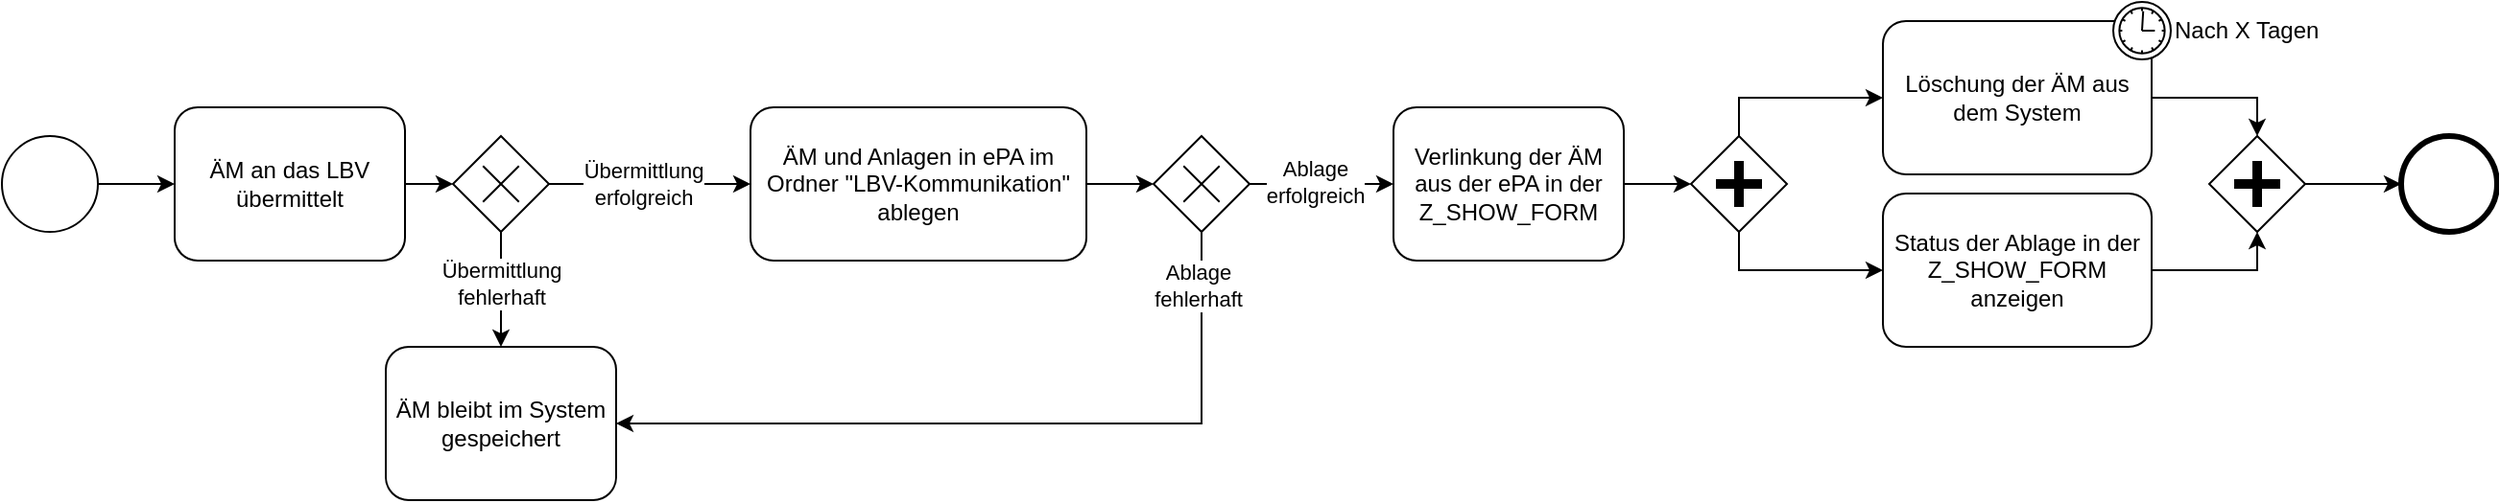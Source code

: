 <mxfile version="24.5.2" type="github">
  <diagram name="Page-1" id="2a216829-ef6e-dabb-86c1-c78162f3ba2b">
    <mxGraphModel dx="1678" dy="921" grid="1" gridSize="10" guides="1" tooltips="1" connect="1" arrows="1" fold="1" page="1" pageScale="1" pageWidth="850" pageHeight="1100" background="none" math="0" shadow="0">
      <root>
        <mxCell id="0" />
        <mxCell id="1" parent="0" />
        <mxCell id="Mal8dIEOFkEgRGjR7OBq-80" style="edgeStyle=orthogonalEdgeStyle;rounded=0;orthogonalLoop=1;jettySize=auto;html=1;" edge="1" parent="1" source="Mal8dIEOFkEgRGjR7OBq-1" target="Mal8dIEOFkEgRGjR7OBq-2">
          <mxGeometry relative="1" as="geometry" />
        </mxCell>
        <mxCell id="Mal8dIEOFkEgRGjR7OBq-1" value="" style="shape=mxgraph.bpmn.shape;html=1;verticalLabelPosition=bottom;labelBackgroundColor=#ffffff;verticalAlign=top;perimeter=ellipsePerimeter;outline=standard;symbol=general;" vertex="1" parent="1">
          <mxGeometry x="100" y="110" width="50" height="50" as="geometry" />
        </mxCell>
        <mxCell id="Mal8dIEOFkEgRGjR7OBq-40" style="edgeStyle=orthogonalEdgeStyle;rounded=0;orthogonalLoop=1;jettySize=auto;html=1;" edge="1" parent="1" source="Mal8dIEOFkEgRGjR7OBq-2" target="Mal8dIEOFkEgRGjR7OBq-32">
          <mxGeometry relative="1" as="geometry" />
        </mxCell>
        <mxCell id="Mal8dIEOFkEgRGjR7OBq-2" value="ÄM an das LBV übermittelt" style="shape=ext;rounded=1;html=1;whiteSpace=wrap;" vertex="1" parent="1">
          <mxGeometry x="190" y="95" width="120" height="80" as="geometry" />
        </mxCell>
        <mxCell id="Mal8dIEOFkEgRGjR7OBq-9" style="edgeStyle=orthogonalEdgeStyle;rounded=0;orthogonalLoop=1;jettySize=auto;html=1;" edge="1" parent="1">
          <mxGeometry relative="1" as="geometry">
            <mxPoint x="360" y="220" as="targetPoint" />
            <mxPoint x="360" y="160" as="sourcePoint" />
          </mxGeometry>
        </mxCell>
        <mxCell id="Mal8dIEOFkEgRGjR7OBq-10" value="Übermittlung&lt;div&gt;fehlerhaft&lt;/div&gt;" style="edgeLabel;html=1;align=center;verticalAlign=middle;resizable=0;points=[];" vertex="1" connectable="0" parent="Mal8dIEOFkEgRGjR7OBq-9">
          <mxGeometry x="-0.107" relative="1" as="geometry">
            <mxPoint as="offset" />
          </mxGeometry>
        </mxCell>
        <mxCell id="Mal8dIEOFkEgRGjR7OBq-44" style="edgeStyle=orthogonalEdgeStyle;rounded=0;orthogonalLoop=1;jettySize=auto;html=1;entryX=0;entryY=0.5;entryDx=0;entryDy=0;" edge="1" parent="1" source="Mal8dIEOFkEgRGjR7OBq-7" target="Mal8dIEOFkEgRGjR7OBq-35">
          <mxGeometry relative="1" as="geometry" />
        </mxCell>
        <mxCell id="Mal8dIEOFkEgRGjR7OBq-7" value="ÄM und Anlagen in ePA im Ordner &quot;LBV-Kommunikation&quot; ablegen" style="shape=ext;rounded=1;html=1;whiteSpace=wrap;" vertex="1" parent="1">
          <mxGeometry x="490" y="95" width="175" height="80" as="geometry" />
        </mxCell>
        <mxCell id="Mal8dIEOFkEgRGjR7OBq-53" style="edgeStyle=orthogonalEdgeStyle;rounded=0;orthogonalLoop=1;jettySize=auto;html=1;entryX=0;entryY=0.5;entryDx=0;entryDy=0;" edge="1" parent="1" source="Mal8dIEOFkEgRGjR7OBq-17" target="Mal8dIEOFkEgRGjR7OBq-51">
          <mxGeometry relative="1" as="geometry" />
        </mxCell>
        <mxCell id="Mal8dIEOFkEgRGjR7OBq-17" value="Verlinkung der ÄM aus der ePA in der Z_SHOW_FORM" style="shape=ext;rounded=1;html=1;whiteSpace=wrap;" vertex="1" parent="1">
          <mxGeometry x="825" y="95" width="120" height="80" as="geometry" />
        </mxCell>
        <mxCell id="Mal8dIEOFkEgRGjR7OBq-19" value="ÄM bleibt im System gespeichert" style="shape=ext;rounded=1;html=1;whiteSpace=wrap;" vertex="1" parent="1">
          <mxGeometry x="300" y="220" width="120" height="80" as="geometry" />
        </mxCell>
        <mxCell id="Mal8dIEOFkEgRGjR7OBq-76" style="edgeStyle=orthogonalEdgeStyle;rounded=0;orthogonalLoop=1;jettySize=auto;html=1;entryX=0.5;entryY=1;entryDx=0;entryDy=0;" edge="1" parent="1" source="Mal8dIEOFkEgRGjR7OBq-24" target="Mal8dIEOFkEgRGjR7OBq-73">
          <mxGeometry relative="1" as="geometry" />
        </mxCell>
        <mxCell id="Mal8dIEOFkEgRGjR7OBq-24" value="Status der Ablage in der Z_SHOW_FORM anzeigen" style="shape=ext;rounded=1;html=1;whiteSpace=wrap;" vertex="1" parent="1">
          <mxGeometry x="1080" y="140" width="140" height="80" as="geometry" />
        </mxCell>
        <mxCell id="Mal8dIEOFkEgRGjR7OBq-31" value="" style="group" vertex="1" connectable="0" parent="1">
          <mxGeometry x="335" y="110" width="50" height="50" as="geometry" />
        </mxCell>
        <mxCell id="Mal8dIEOFkEgRGjR7OBq-32" value="" style="rhombus;whiteSpace=wrap;html=1;" vertex="1" parent="Mal8dIEOFkEgRGjR7OBq-31">
          <mxGeometry width="50" height="50" as="geometry" />
        </mxCell>
        <mxCell id="Mal8dIEOFkEgRGjR7OBq-33" value="" style="shape=mxgraph.sysml.x;" vertex="1" parent="Mal8dIEOFkEgRGjR7OBq-31">
          <mxGeometry x="15.625" y="15.625" width="18.75" height="18.75" as="geometry" />
        </mxCell>
        <mxCell id="Mal8dIEOFkEgRGjR7OBq-34" value="" style="group" vertex="1" connectable="0" parent="1">
          <mxGeometry x="700" y="110" width="50" height="50" as="geometry" />
        </mxCell>
        <mxCell id="Mal8dIEOFkEgRGjR7OBq-35" value="" style="rhombus;whiteSpace=wrap;html=1;" vertex="1" parent="Mal8dIEOFkEgRGjR7OBq-34">
          <mxGeometry width="50" height="50" as="geometry" />
        </mxCell>
        <mxCell id="Mal8dIEOFkEgRGjR7OBq-36" value="" style="shape=mxgraph.sysml.x;" vertex="1" parent="Mal8dIEOFkEgRGjR7OBq-34">
          <mxGeometry x="15.625" y="15.625" width="18.75" height="18.75" as="geometry" />
        </mxCell>
        <mxCell id="Mal8dIEOFkEgRGjR7OBq-78" style="edgeStyle=orthogonalEdgeStyle;rounded=0;orthogonalLoop=1;jettySize=auto;html=1;entryX=0.5;entryY=0;entryDx=0;entryDy=0;" edge="1" parent="1" source="Mal8dIEOFkEgRGjR7OBq-38" target="Mal8dIEOFkEgRGjR7OBq-73">
          <mxGeometry relative="1" as="geometry" />
        </mxCell>
        <mxCell id="Mal8dIEOFkEgRGjR7OBq-38" value="Löschung der ÄM aus dem System" style="shape=ext;rounded=1;html=1;whiteSpace=wrap;" vertex="1" parent="1">
          <mxGeometry x="1080" y="50" width="140" height="80" as="geometry" />
        </mxCell>
        <mxCell id="Mal8dIEOFkEgRGjR7OBq-41" style="edgeStyle=orthogonalEdgeStyle;rounded=0;orthogonalLoop=1;jettySize=auto;html=1;entryX=0;entryY=0.5;entryDx=0;entryDy=0;" edge="1" parent="1" source="Mal8dIEOFkEgRGjR7OBq-32" target="Mal8dIEOFkEgRGjR7OBq-7">
          <mxGeometry relative="1" as="geometry" />
        </mxCell>
        <mxCell id="Mal8dIEOFkEgRGjR7OBq-42" value="Übermittlung&lt;div&gt;erfolgreich&lt;/div&gt;" style="edgeLabel;html=1;align=center;verticalAlign=middle;resizable=0;points=[];" vertex="1" connectable="0" parent="Mal8dIEOFkEgRGjR7OBq-41">
          <mxGeometry x="-0.075" relative="1" as="geometry">
            <mxPoint as="offset" />
          </mxGeometry>
        </mxCell>
        <mxCell id="Mal8dIEOFkEgRGjR7OBq-46" style="edgeStyle=orthogonalEdgeStyle;rounded=0;orthogonalLoop=1;jettySize=auto;html=1;entryX=0;entryY=0.5;entryDx=0;entryDy=0;" edge="1" parent="1" source="Mal8dIEOFkEgRGjR7OBq-35" target="Mal8dIEOFkEgRGjR7OBq-17">
          <mxGeometry relative="1" as="geometry" />
        </mxCell>
        <mxCell id="Mal8dIEOFkEgRGjR7OBq-48" value="Ablage&lt;div&gt;erfolgreich&lt;/div&gt;" style="edgeLabel;html=1;align=center;verticalAlign=middle;resizable=0;points=[];" vertex="1" connectable="0" parent="Mal8dIEOFkEgRGjR7OBq-46">
          <mxGeometry x="-0.093" y="1" relative="1" as="geometry">
            <mxPoint as="offset" />
          </mxGeometry>
        </mxCell>
        <mxCell id="Mal8dIEOFkEgRGjR7OBq-55" style="edgeStyle=orthogonalEdgeStyle;rounded=0;orthogonalLoop=1;jettySize=auto;html=1;entryX=0;entryY=0.5;entryDx=0;entryDy=0;" edge="1" parent="1" source="Mal8dIEOFkEgRGjR7OBq-51" target="Mal8dIEOFkEgRGjR7OBq-38">
          <mxGeometry relative="1" as="geometry">
            <Array as="points">
              <mxPoint x="1005" y="90" />
            </Array>
          </mxGeometry>
        </mxCell>
        <mxCell id="Mal8dIEOFkEgRGjR7OBq-56" style="edgeStyle=orthogonalEdgeStyle;rounded=0;orthogonalLoop=1;jettySize=auto;html=1;entryX=0;entryY=0.5;entryDx=0;entryDy=0;" edge="1" parent="1" source="Mal8dIEOFkEgRGjR7OBq-51" target="Mal8dIEOFkEgRGjR7OBq-24">
          <mxGeometry relative="1" as="geometry">
            <Array as="points">
              <mxPoint x="1005" y="180" />
            </Array>
          </mxGeometry>
        </mxCell>
        <mxCell id="Mal8dIEOFkEgRGjR7OBq-51" value="" style="shape=mxgraph.bpmn.shape;html=1;verticalLabelPosition=bottom;labelBackgroundColor=#ffffff;verticalAlign=top;perimeter=rhombusPerimeter;background=gateway;outline=none;symbol=parallelGw;" vertex="1" parent="1">
          <mxGeometry x="980" y="110" width="50" height="50" as="geometry" />
        </mxCell>
        <mxCell id="Mal8dIEOFkEgRGjR7OBq-57" value="Nach X Tagen" style="shape=mxgraph.bpmn.timer_start;perimeter=ellipsePerimeter;html=1;labelPosition=right;labelBackgroundColor=#ffffff;align=left;" vertex="1" parent="1">
          <mxGeometry x="1200" y="40" width="30" height="30" as="geometry" />
        </mxCell>
        <mxCell id="Mal8dIEOFkEgRGjR7OBq-61" style="edgeStyle=orthogonalEdgeStyle;rounded=0;orthogonalLoop=1;jettySize=auto;html=1;entryX=1;entryY=0.5;entryDx=0;entryDy=0;" edge="1" parent="1" target="Mal8dIEOFkEgRGjR7OBq-19">
          <mxGeometry relative="1" as="geometry">
            <mxPoint x="725" y="160" as="sourcePoint" />
            <Array as="points">
              <mxPoint x="725" y="260" />
            </Array>
          </mxGeometry>
        </mxCell>
        <mxCell id="Mal8dIEOFkEgRGjR7OBq-62" value="Ablage&lt;div&gt;fehlerhaft&lt;/div&gt;" style="edgeLabel;html=1;align=center;verticalAlign=middle;resizable=0;points=[];" vertex="1" connectable="0" parent="Mal8dIEOFkEgRGjR7OBq-61">
          <mxGeometry x="-0.862" y="-2" relative="1" as="geometry">
            <mxPoint as="offset" />
          </mxGeometry>
        </mxCell>
        <mxCell id="Mal8dIEOFkEgRGjR7OBq-73" value="" style="shape=mxgraph.bpmn.shape;html=1;verticalLabelPosition=bottom;labelBackgroundColor=#ffffff;verticalAlign=top;perimeter=rhombusPerimeter;background=gateway;outline=none;symbol=parallelGw;" vertex="1" parent="1">
          <mxGeometry x="1250" y="110" width="50" height="50" as="geometry" />
        </mxCell>
        <mxCell id="Mal8dIEOFkEgRGjR7OBq-74" value="" style="shape=mxgraph.bpmn.shape;html=1;verticalLabelPosition=bottom;labelBackgroundColor=#ffffff;verticalAlign=top;perimeter=ellipsePerimeter;outline=end;symbol=general;" vertex="1" parent="1">
          <mxGeometry x="1350" y="110" width="50" height="50" as="geometry" />
        </mxCell>
        <mxCell id="Mal8dIEOFkEgRGjR7OBq-75" style="edgeStyle=orthogonalEdgeStyle;rounded=0;html=1;jettySize=auto;orthogonalLoop=1;" edge="1" parent="1" source="Mal8dIEOFkEgRGjR7OBq-73" target="Mal8dIEOFkEgRGjR7OBq-74">
          <mxGeometry relative="1" as="geometry" />
        </mxCell>
      </root>
    </mxGraphModel>
  </diagram>
</mxfile>
